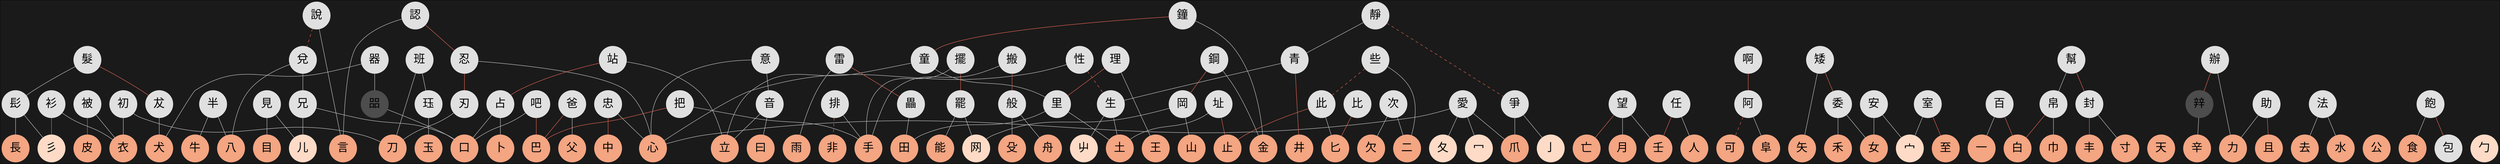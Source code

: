 strict digraph EtymologicalComposition {
    graph [bgcolor=11,colorscheme=rdgy11];
    node [colorscheme=rdgy11,style=filled,shape=circle,color=4,fontsize=24.0];
    { rank=max;
        刀; 心; 中; 金; 立; 田; 土; 王; 卜; 口; 山; 衣; 皮; 言; 八; 二; 匕; 止;
        曰; 長; 犬; 欠; 亡; 壬; 人; 月; 可; 阜; 矢; 女; 禾; 爪; 井; 非; 手; 巴;
        父; 白; 一; 能; 玉; 舟; 殳; 牛; 天; 力; 辛; 去; 水; 公; 至; 巾; 丰; 寸;
        雨; 目; 且; 食
    }

    node [color=5];
    { rank=max;
        彡; 夂; 冖; 宀; 屮; 亅; 儿; 网; 勹
    }
    
    node [color=10];
    㗊; 辡
    
    node [color=7];
    edge [arrowhead=none,colorscheme=rdgy11,color=8];
    刃 -> 刀
    忍 -> 心
    忠 -> 心
    鐘 -> 金
    童 -> 立
    童 -> 里
    里 -> 田
    里 -> 土
    理 -> 王
    站 -> 立
    占 -> 卜
    占 -> 口
    鋼 -> 金
    岡 -> 山
    岡 -> 网
    性 -> 心
    初 -> 刀
    初 -> 衣
    被 -> 衣
    認 -> 言
    說 -> 言
    兌 -> 八
    兌 -> 兄
    兄 -> 儿
    兄 -> 口
    些 -> 二
    此 -> 匕
    意 -> 心
    意 -> 音
    音 -> 立
    音 -> 曰
    衫 -> 衣
    髮 -> 髟
    犮 -> 犬
    髟 -> 長
    髟 -> 彡
    次 -> 二
    次 -> 欠
    址 -> 土
    器 -> 㗊
    㗊 -> 口
    器 -> 犬
    見 -> 目
    見 -> 儿
    畾 -> 田
    雷 -> 雨
    望 -> 月
    望 -> 壬
    任 -> 人
    阿 -> 阜
    矮 -> 矢
    委 -> 禾
    委 -> 女
    愛 -> 爪
    愛 -> 心
    愛 -> 夂
    愛 -> 冖
    安 -> 宀
    安 -> 女
    生 -> 屮
    生 -> 土
    靜 -> 青
    青 -> 生
    爭 -> 爪
    爭 -> 亅
    排 -> 手
    把 -> 手
    爸 -> 父
    吧 -> 口
    百 -> 一
    擺 -> 手
    罷 -> 网
    罷 -> 能
    班 -> 珏
    班 -> 刀
    珏 -> 玉
    搬 -> 手
    般 -> 舟
    般 -> 殳
    半 -> 牛
    半 -> 八
    辦 -> 力
    辡 -> 辛
    法 -> 水
    法 -> 去
    室 -> 宀
    幫 -> 帛
    封 -> 寸
    帛 -> 巾
    助 -> 力
    飽 -> 食

// Strong Phonetic linkages:
    edge [color=3];
    搬 -> 般
    比 -> 匕
    忍 -> 刃
    髮 -> 犮
    衫 -> 彡
    此 -> 止
    忠 -> 中
    鐘 -> 童
    理 -> 里
    站 -> 占
    鋼 -> 岡
    被 -> 皮
    認 -> 忍
    址 -> 止
    雷 -> 畾
    望 -> 亡
    任 -> 壬
    啊 -> 阿
    矮 -> 委
    青 -> 井
    把 -> 巴
    爸 -> 巴
    吧 -> 巴
    百 -> 白
    擺 -> 罷
    辦 -> 辡
    室 -> 至
    幫 -> 封
    封 -> 丰
    帛 -> 白
    助 -> 且
    飽 -> 包

// Weak Phonetic linkages:
    edge [style=dashed];
    性 -> 生
    說 -> 兌
    些 -> 此
    阿 -> 可
    靜 -> 爭
    排 -> 非
}
